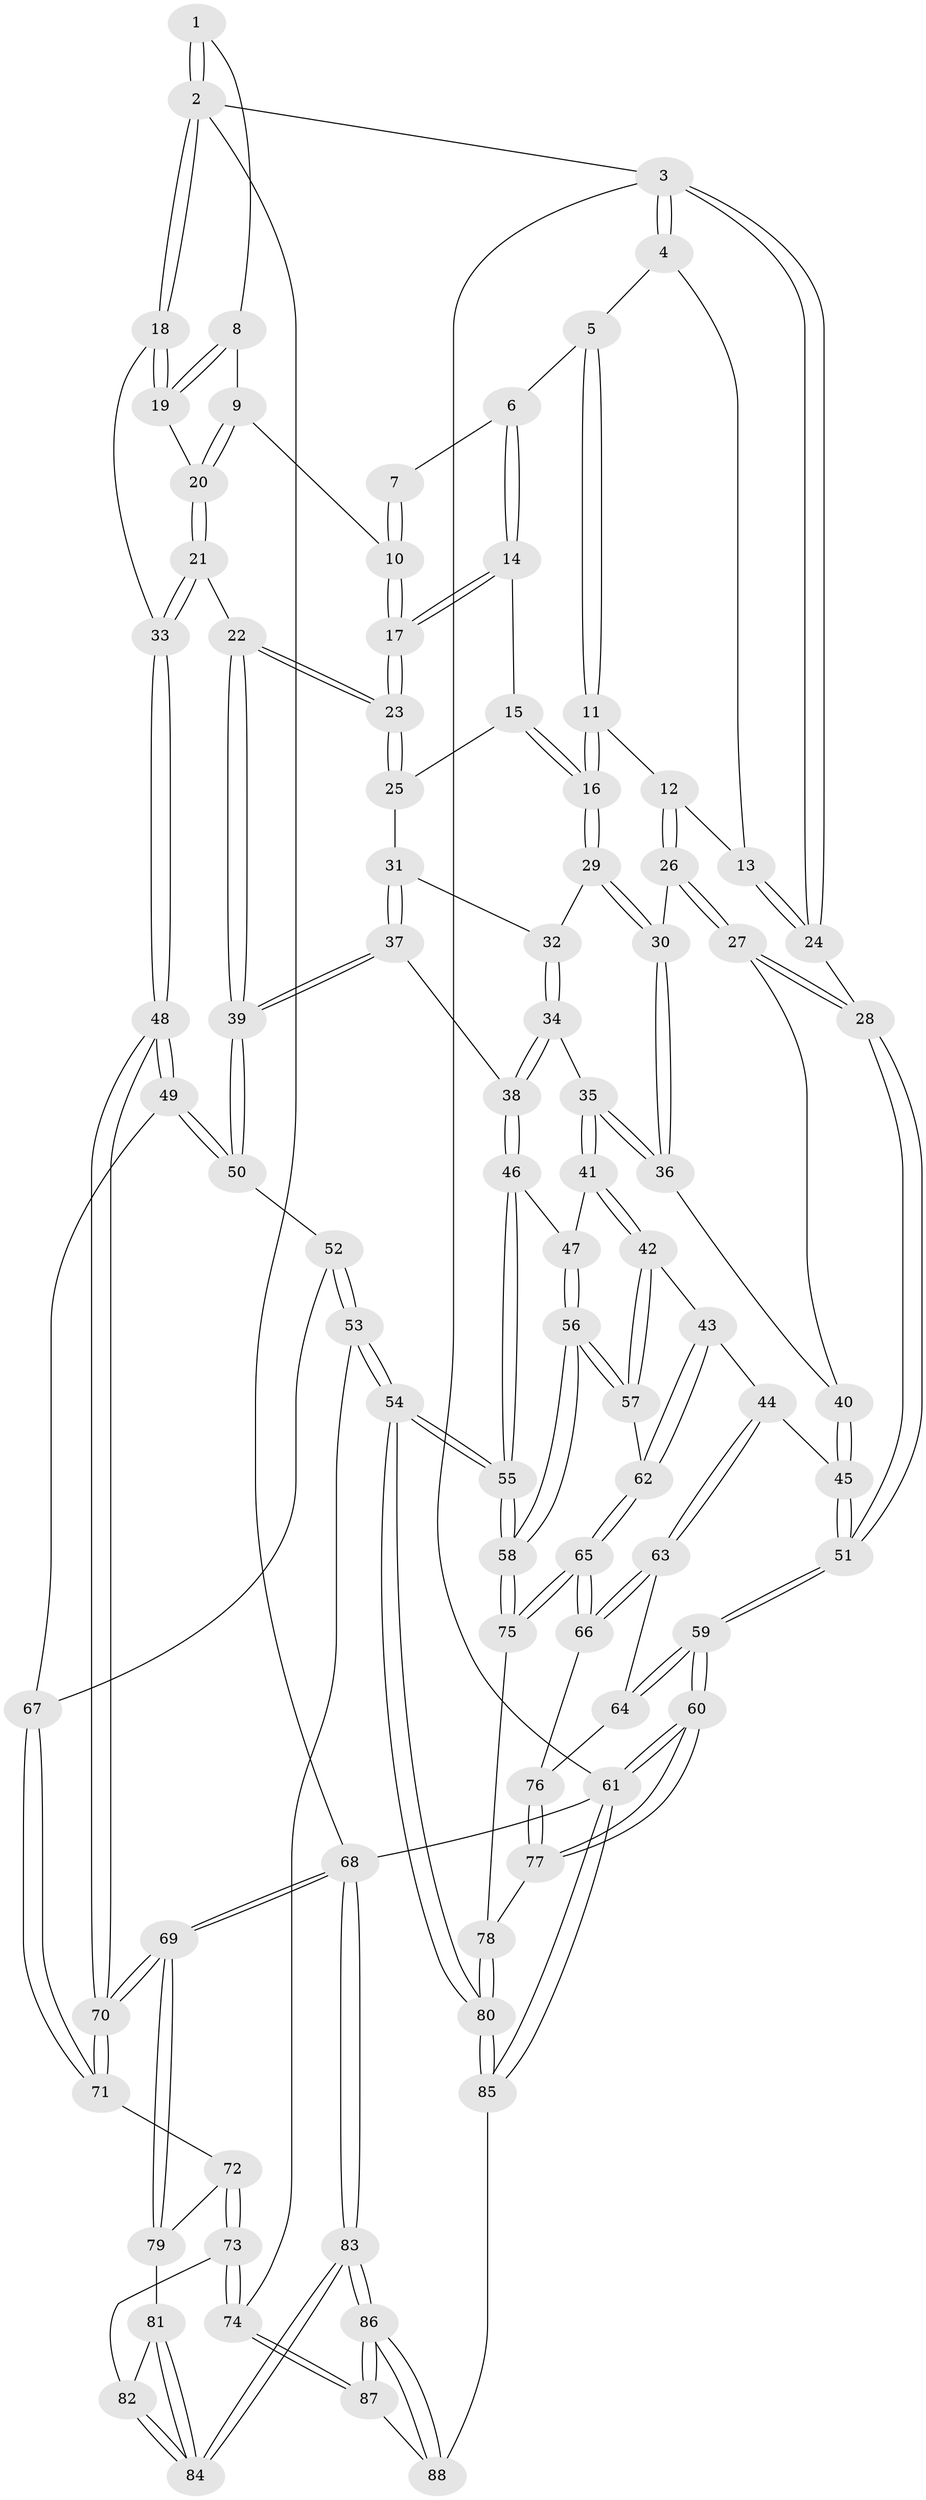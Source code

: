 // coarse degree distribution, {6: 0.15384615384615385, 4: 0.3076923076923077, 5: 0.19230769230769232, 2: 0.11538461538461539, 7: 0.038461538461538464, 3: 0.15384615384615385, 8: 0.038461538461538464}
// Generated by graph-tools (version 1.1) at 2025/21/03/04/25 18:21:41]
// undirected, 88 vertices, 217 edges
graph export_dot {
graph [start="1"]
  node [color=gray90,style=filled];
  1 [pos="+1+0"];
  2 [pos="+1+0"];
  3 [pos="+0+0"];
  4 [pos="+0+0"];
  5 [pos="+0.3554983712191883+0"];
  6 [pos="+0.5090883749990253+0"];
  7 [pos="+0.6502509661676645+0"];
  8 [pos="+0.9185722963691542+0.055161872264526436"];
  9 [pos="+0.850985285963321+0.10509039856546551"];
  10 [pos="+0.7848423566347462+0.10157369811319406"];
  11 [pos="+0.2383312282815834+0.10426897239743112"];
  12 [pos="+0.22270720987295162+0.11420391655427364"];
  13 [pos="+0.11459955770089339+0.11471432950973674"];
  14 [pos="+0.5197597823594229+0.04059898876043779"];
  15 [pos="+0.47989531948745+0.14010904070253027"];
  16 [pos="+0.36410906804507254+0.19195965807191226"];
  17 [pos="+0.7092306518029505+0.21615664044203625"];
  18 [pos="+1+0.18231999892845166"];
  19 [pos="+1+0.16758639241447498"];
  20 [pos="+0.9287419834484992+0.20806572081601987"];
  21 [pos="+0.886365748775557+0.3046713110428427"];
  22 [pos="+0.7229074091262677+0.36061805849997774"];
  23 [pos="+0.7045837961584654+0.25900557065371294"];
  24 [pos="+0+0.292914573367494"];
  25 [pos="+0.5084814701495527+0.20439484018847132"];
  26 [pos="+0.20571283094784984+0.2840155166785083"];
  27 [pos="+0+0.31765504436535535"];
  28 [pos="+0+0.2982487822681747"];
  29 [pos="+0.36423252074476525+0.19936636770886448"];
  30 [pos="+0.2790245209657128+0.3696012987274369"];
  31 [pos="+0.49338832333661725+0.2762958382798496"];
  32 [pos="+0.4237535721576471+0.2797454232756387"];
  33 [pos="+1+0.4583085744546987"];
  34 [pos="+0.3691106171913312+0.3990753747897773"];
  35 [pos="+0.2958381144632162+0.4043327949560953"];
  36 [pos="+0.2875327572451792+0.39746351762704424"];
  37 [pos="+0.576073118319993+0.4275324436566791"];
  38 [pos="+0.5387487594842949+0.4474669852445903"];
  39 [pos="+0.7024064010893237+0.41192630598261787"];
  40 [pos="+0.15659114399636923+0.4368490997744576"];
  41 [pos="+0.29481199754735743+0.5346030148355403"];
  42 [pos="+0.27365247898480494+0.5552054687433862"];
  43 [pos="+0.1811692509461756+0.5960474187336889"];
  44 [pos="+0.15447476950020098+0.5967244042645727"];
  45 [pos="+0.12747459260421728+0.559814243925489"];
  46 [pos="+0.5204109224066599+0.49055882667436235"];
  47 [pos="+0.34458953723260904+0.5641147679787737"];
  48 [pos="+1+0.5131242938542797"];
  49 [pos="+1+0.5144587981915437"];
  50 [pos="+0.709111779658611+0.42323065608544125"];
  51 [pos="+0+0.47534280638172133"];
  52 [pos="+0.7386661732040717+0.5565893416504418"];
  53 [pos="+0.5406035363821052+0.76196135675372"];
  54 [pos="+0.48642359245389216+0.7511240518797605"];
  55 [pos="+0.4824562583232331+0.7443457075059704"];
  56 [pos="+0.45150752607250044+0.7241851793622728"];
  57 [pos="+0.29484666494874945+0.6772587170218962"];
  58 [pos="+0.4585779833949702+0.729825179709973"];
  59 [pos="+0+0.8803655829678158"];
  60 [pos="+0+1"];
  61 [pos="+0+1"];
  62 [pos="+0.2506410440714678+0.6960567524883241"];
  63 [pos="+0.126258076889692+0.6510080809229729"];
  64 [pos="+0.07302143781205123+0.6936059676367647"];
  65 [pos="+0.22751222937504426+0.7452836420726312"];
  66 [pos="+0.20133191561144637+0.7340462150775018"];
  67 [pos="+0.7950032549638437+0.615229130674816"];
  68 [pos="+1+1"];
  69 [pos="+1+0.7662265727642111"];
  70 [pos="+1+0.6897946287962795"];
  71 [pos="+0.8100940274979573+0.6601022937373502"];
  72 [pos="+0.8093236157667442+0.7061614439014108"];
  73 [pos="+0.6044129079311403+0.7866020143281742"];
  74 [pos="+0.5624706797237347+0.7786207747458466"];
  75 [pos="+0.23063213003194535+0.7549903242284458"];
  76 [pos="+0.1530904347420725+0.7497096020426883"];
  77 [pos="+0.12121933941243948+0.8341739290706923"];
  78 [pos="+0.23047182251153614+0.7743259139307812"];
  79 [pos="+0.8271916139911725+0.748138669586486"];
  80 [pos="+0.3444857285688345+0.9444605379484642"];
  81 [pos="+0.8248589402184981+0.7695381877158309"];
  82 [pos="+0.6610425071734399+0.8182755618224572"];
  83 [pos="+0.985607917357842+1"];
  84 [pos="+0.8376823371179977+0.964411640394553"];
  85 [pos="+0.2735391001765654+1"];
  86 [pos="+0.6931129948653197+1"];
  87 [pos="+0.5774211442669432+0.8398522082705056"];
  88 [pos="+0.42905391431123185+1"];
  1 -- 2;
  1 -- 2;
  1 -- 8;
  2 -- 3;
  2 -- 18;
  2 -- 18;
  2 -- 68;
  3 -- 4;
  3 -- 4;
  3 -- 24;
  3 -- 24;
  3 -- 61;
  4 -- 5;
  4 -- 13;
  5 -- 6;
  5 -- 11;
  5 -- 11;
  6 -- 7;
  6 -- 14;
  6 -- 14;
  7 -- 10;
  7 -- 10;
  8 -- 9;
  8 -- 19;
  8 -- 19;
  9 -- 10;
  9 -- 20;
  9 -- 20;
  10 -- 17;
  10 -- 17;
  11 -- 12;
  11 -- 16;
  11 -- 16;
  12 -- 13;
  12 -- 26;
  12 -- 26;
  13 -- 24;
  13 -- 24;
  14 -- 15;
  14 -- 17;
  14 -- 17;
  15 -- 16;
  15 -- 16;
  15 -- 25;
  16 -- 29;
  16 -- 29;
  17 -- 23;
  17 -- 23;
  18 -- 19;
  18 -- 19;
  18 -- 33;
  19 -- 20;
  20 -- 21;
  20 -- 21;
  21 -- 22;
  21 -- 33;
  21 -- 33;
  22 -- 23;
  22 -- 23;
  22 -- 39;
  22 -- 39;
  23 -- 25;
  23 -- 25;
  24 -- 28;
  25 -- 31;
  26 -- 27;
  26 -- 27;
  26 -- 30;
  27 -- 28;
  27 -- 28;
  27 -- 40;
  28 -- 51;
  28 -- 51;
  29 -- 30;
  29 -- 30;
  29 -- 32;
  30 -- 36;
  30 -- 36;
  31 -- 32;
  31 -- 37;
  31 -- 37;
  32 -- 34;
  32 -- 34;
  33 -- 48;
  33 -- 48;
  34 -- 35;
  34 -- 38;
  34 -- 38;
  35 -- 36;
  35 -- 36;
  35 -- 41;
  35 -- 41;
  36 -- 40;
  37 -- 38;
  37 -- 39;
  37 -- 39;
  38 -- 46;
  38 -- 46;
  39 -- 50;
  39 -- 50;
  40 -- 45;
  40 -- 45;
  41 -- 42;
  41 -- 42;
  41 -- 47;
  42 -- 43;
  42 -- 57;
  42 -- 57;
  43 -- 44;
  43 -- 62;
  43 -- 62;
  44 -- 45;
  44 -- 63;
  44 -- 63;
  45 -- 51;
  45 -- 51;
  46 -- 47;
  46 -- 55;
  46 -- 55;
  47 -- 56;
  47 -- 56;
  48 -- 49;
  48 -- 49;
  48 -- 70;
  48 -- 70;
  49 -- 50;
  49 -- 50;
  49 -- 67;
  50 -- 52;
  51 -- 59;
  51 -- 59;
  52 -- 53;
  52 -- 53;
  52 -- 67;
  53 -- 54;
  53 -- 54;
  53 -- 74;
  54 -- 55;
  54 -- 55;
  54 -- 80;
  54 -- 80;
  55 -- 58;
  55 -- 58;
  56 -- 57;
  56 -- 57;
  56 -- 58;
  56 -- 58;
  57 -- 62;
  58 -- 75;
  58 -- 75;
  59 -- 60;
  59 -- 60;
  59 -- 64;
  59 -- 64;
  60 -- 61;
  60 -- 61;
  60 -- 77;
  60 -- 77;
  61 -- 85;
  61 -- 85;
  61 -- 68;
  62 -- 65;
  62 -- 65;
  63 -- 64;
  63 -- 66;
  63 -- 66;
  64 -- 76;
  65 -- 66;
  65 -- 66;
  65 -- 75;
  65 -- 75;
  66 -- 76;
  67 -- 71;
  67 -- 71;
  68 -- 69;
  68 -- 69;
  68 -- 83;
  68 -- 83;
  69 -- 70;
  69 -- 70;
  69 -- 79;
  69 -- 79;
  70 -- 71;
  70 -- 71;
  71 -- 72;
  72 -- 73;
  72 -- 73;
  72 -- 79;
  73 -- 74;
  73 -- 74;
  73 -- 82;
  74 -- 87;
  74 -- 87;
  75 -- 78;
  76 -- 77;
  76 -- 77;
  77 -- 78;
  78 -- 80;
  78 -- 80;
  79 -- 81;
  80 -- 85;
  80 -- 85;
  81 -- 82;
  81 -- 84;
  81 -- 84;
  82 -- 84;
  82 -- 84;
  83 -- 84;
  83 -- 84;
  83 -- 86;
  83 -- 86;
  85 -- 88;
  86 -- 87;
  86 -- 87;
  86 -- 88;
  86 -- 88;
  87 -- 88;
}
